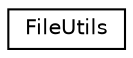 digraph "Graphical Class Hierarchy"
{
 // LATEX_PDF_SIZE
  edge [fontname="Helvetica",fontsize="10",labelfontname="Helvetica",labelfontsize="10"];
  node [fontname="Helvetica",fontsize="10",shape=record];
  rankdir="LR";
  Node0 [label="FileUtils",height=0.2,width=0.4,color="black", fillcolor="white", style="filled",URL="$classFileUtils.html",tooltip=" "];
}
